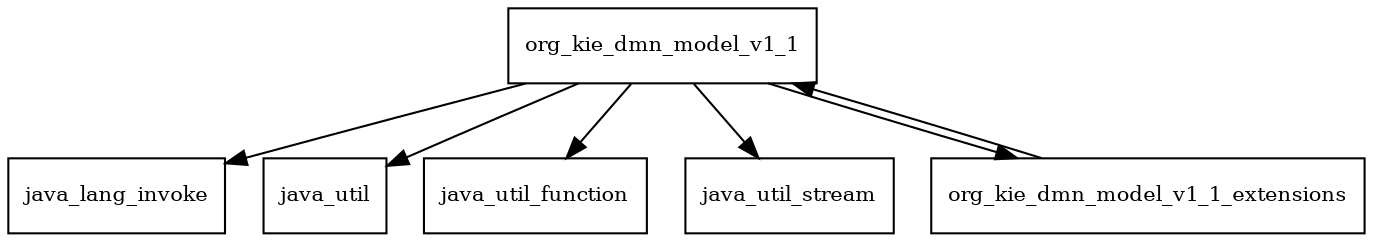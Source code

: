 digraph kie_dmn_model_7_9_0_Final_package_dependencies {
  node [shape = box, fontsize=10.0];
  org_kie_dmn_model_v1_1 -> java_lang_invoke;
  org_kie_dmn_model_v1_1 -> java_util;
  org_kie_dmn_model_v1_1 -> java_util_function;
  org_kie_dmn_model_v1_1 -> java_util_stream;
  org_kie_dmn_model_v1_1 -> org_kie_dmn_model_v1_1_extensions;
  org_kie_dmn_model_v1_1_extensions -> org_kie_dmn_model_v1_1;
}

